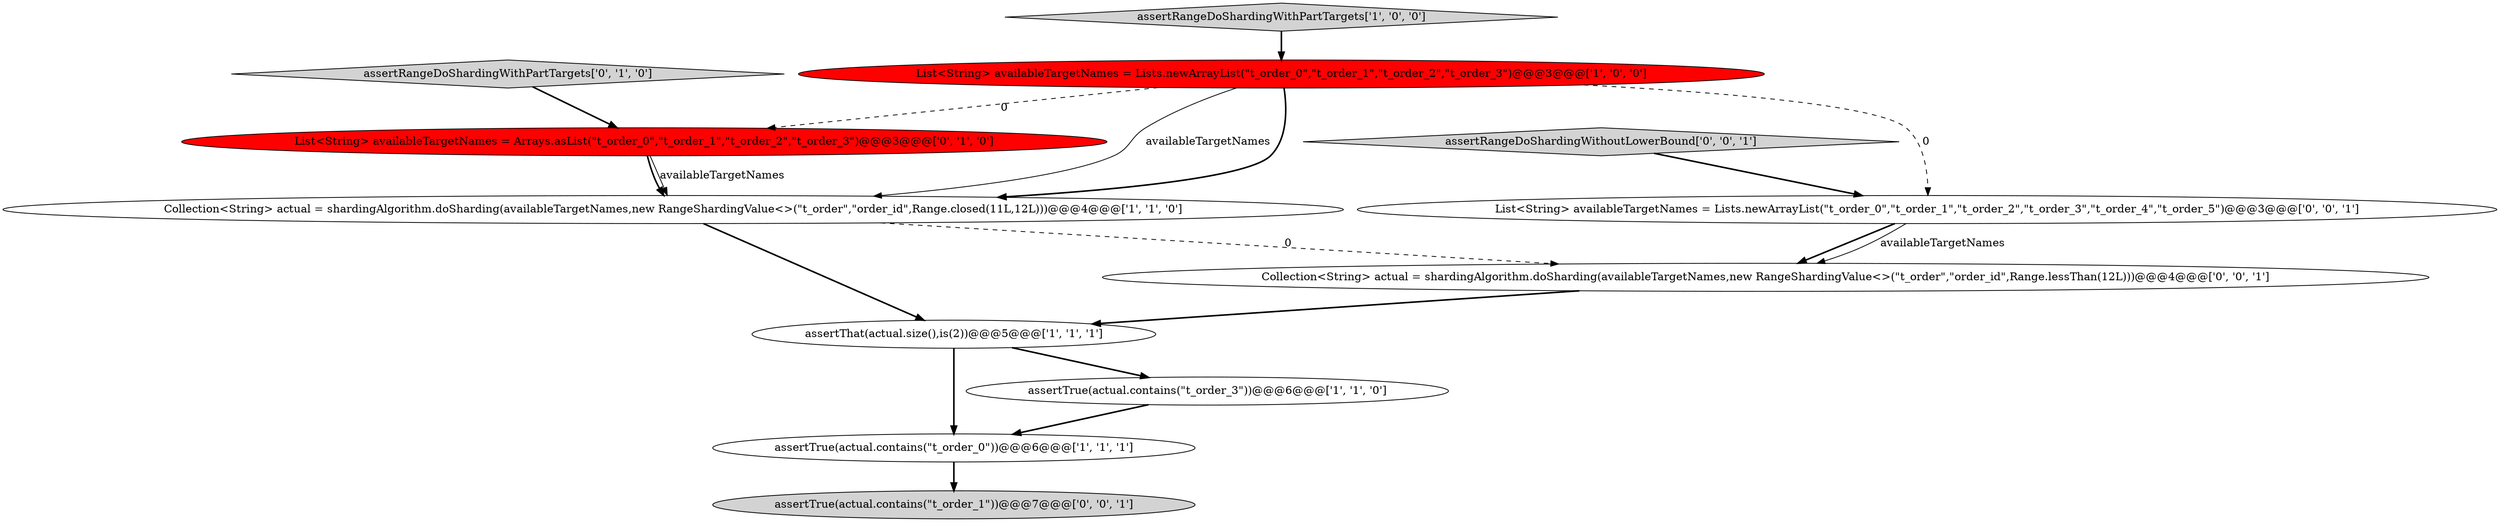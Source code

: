 digraph {
2 [style = filled, label = "assertTrue(actual.contains(\"t_order_0\"))@@@6@@@['1', '1', '1']", fillcolor = white, shape = ellipse image = "AAA0AAABBB1BBB"];
1 [style = filled, label = "assertThat(actual.size(),is(2))@@@5@@@['1', '1', '1']", fillcolor = white, shape = ellipse image = "AAA0AAABBB1BBB"];
7 [style = filled, label = "List<String> availableTargetNames = Arrays.asList(\"t_order_0\",\"t_order_1\",\"t_order_2\",\"t_order_3\")@@@3@@@['0', '1', '0']", fillcolor = red, shape = ellipse image = "AAA1AAABBB2BBB"];
8 [style = filled, label = "assertTrue(actual.contains(\"t_order_1\"))@@@7@@@['0', '0', '1']", fillcolor = lightgray, shape = ellipse image = "AAA0AAABBB3BBB"];
5 [style = filled, label = "assertTrue(actual.contains(\"t_order_3\"))@@@6@@@['1', '1', '0']", fillcolor = white, shape = ellipse image = "AAA0AAABBB1BBB"];
0 [style = filled, label = "Collection<String> actual = shardingAlgorithm.doSharding(availableTargetNames,new RangeShardingValue<>(\"t_order\",\"order_id\",Range.closed(11L,12L)))@@@4@@@['1', '1', '0']", fillcolor = white, shape = ellipse image = "AAA0AAABBB1BBB"];
11 [style = filled, label = "List<String> availableTargetNames = Lists.newArrayList(\"t_order_0\",\"t_order_1\",\"t_order_2\",\"t_order_3\",\"t_order_4\",\"t_order_5\")@@@3@@@['0', '0', '1']", fillcolor = white, shape = ellipse image = "AAA0AAABBB3BBB"];
3 [style = filled, label = "assertRangeDoShardingWithPartTargets['1', '0', '0']", fillcolor = lightgray, shape = diamond image = "AAA0AAABBB1BBB"];
6 [style = filled, label = "assertRangeDoShardingWithPartTargets['0', '1', '0']", fillcolor = lightgray, shape = diamond image = "AAA0AAABBB2BBB"];
10 [style = filled, label = "assertRangeDoShardingWithoutLowerBound['0', '0', '1']", fillcolor = lightgray, shape = diamond image = "AAA0AAABBB3BBB"];
9 [style = filled, label = "Collection<String> actual = shardingAlgorithm.doSharding(availableTargetNames,new RangeShardingValue<>(\"t_order\",\"order_id\",Range.lessThan(12L)))@@@4@@@['0', '0', '1']", fillcolor = white, shape = ellipse image = "AAA0AAABBB3BBB"];
4 [style = filled, label = "List<String> availableTargetNames = Lists.newArrayList(\"t_order_0\",\"t_order_1\",\"t_order_2\",\"t_order_3\")@@@3@@@['1', '0', '0']", fillcolor = red, shape = ellipse image = "AAA1AAABBB1BBB"];
1->5 [style = bold, label=""];
4->0 [style = solid, label="availableTargetNames"];
5->2 [style = bold, label=""];
1->2 [style = bold, label=""];
7->0 [style = bold, label=""];
0->9 [style = dashed, label="0"];
4->11 [style = dashed, label="0"];
6->7 [style = bold, label=""];
7->0 [style = solid, label="availableTargetNames"];
9->1 [style = bold, label=""];
11->9 [style = bold, label=""];
11->9 [style = solid, label="availableTargetNames"];
3->4 [style = bold, label=""];
0->1 [style = bold, label=""];
4->7 [style = dashed, label="0"];
2->8 [style = bold, label=""];
4->0 [style = bold, label=""];
10->11 [style = bold, label=""];
}

